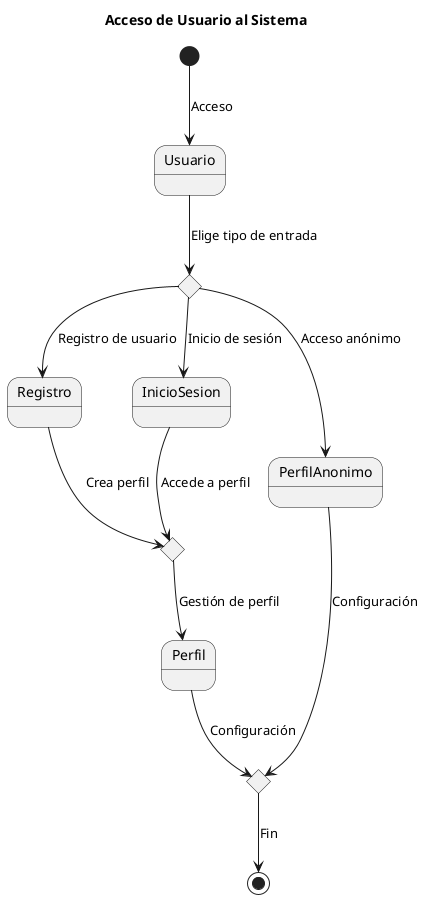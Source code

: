 @startuml
title Acceso de Usuario al Sistema
state c1 <<choice>>
state c2 <<choice>>
state c3 <<choice>>

[*] --> Usuario : Acceso
Usuario --> c1 : Elige tipo de entrada
c1 --> Registro : Registro de usuario
c1 --> InicioSesion : Inicio de sesión
c1 --> PerfilAnonimo : Acceso anónimo
Registro --> c2 : Crea perfil
InicioSesion --> c2 : Accede a perfil
c2 --> Perfil : Gestión de perfil
Perfil --> c3 : Configuración
PerfilAnonimo --> c3 : Configuración
c3 --> [*] : Fin
@enduml
